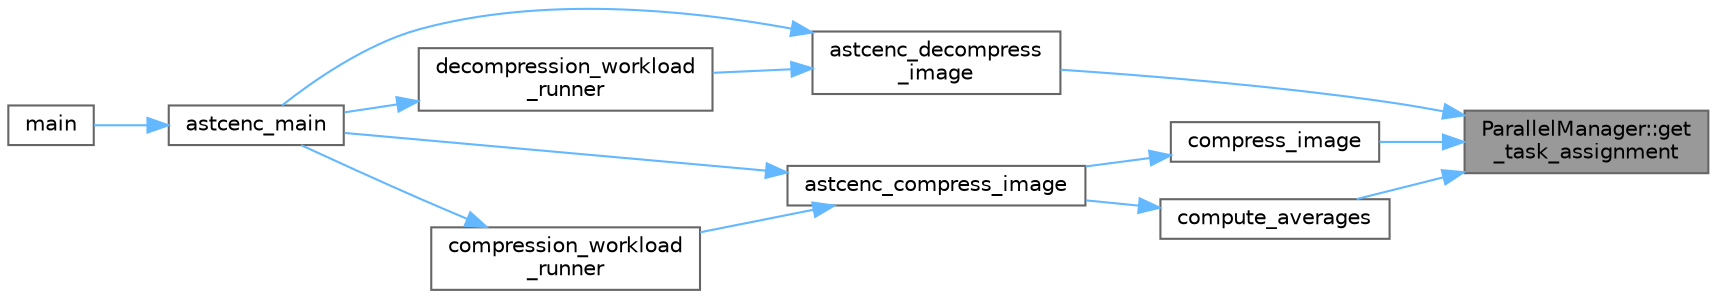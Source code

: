 digraph "ParallelManager::get_task_assignment"
{
 // LATEX_PDF_SIZE
  bgcolor="transparent";
  edge [fontname=Helvetica,fontsize=10,labelfontname=Helvetica,labelfontsize=10];
  node [fontname=Helvetica,fontsize=10,shape=box,height=0.2,width=0.4];
  rankdir="RL";
  Node1 [id="Node000001",label="ParallelManager::get\l_task_assignment",height=0.2,width=0.4,color="gray40", fillcolor="grey60", style="filled", fontcolor="black",tooltip="Request a task assignment."];
  Node1 -> Node2 [id="edge13_Node000001_Node000002",dir="back",color="steelblue1",style="solid",tooltip=" "];
  Node2 [id="Node000002",label="astcenc_decompress\l_image",height=0.2,width=0.4,color="grey40", fillcolor="white", style="filled",URL="$astcenc__entry_8cpp.html#a062987fc41b9df7d34d8eb668f29eb21",tooltip="Decompress an image."];
  Node2 -> Node3 [id="edge14_Node000002_Node000003",dir="back",color="steelblue1",style="solid",tooltip=" "];
  Node3 [id="Node000003",label="astcenc_main",height=0.2,width=0.4,color="grey40", fillcolor="white", style="filled",URL="$astcenccli__toplevel_8cpp.html#a073d18880f24fd648661b01d2e20340e",tooltip="Application entry point."];
  Node3 -> Node4 [id="edge15_Node000003_Node000004",dir="back",color="steelblue1",style="solid",tooltip=" "];
  Node4 [id="Node000004",label="main",height=0.2,width=0.4,color="grey40", fillcolor="white", style="filled",URL="$astcenccli__entry_8cpp.html#a3c04138a5bfe5d72780bb7e82a18e627",tooltip=" "];
  Node2 -> Node5 [id="edge16_Node000002_Node000005",dir="back",color="steelblue1",style="solid",tooltip=" "];
  Node5 [id="Node000005",label="decompression_workload\l_runner",height=0.2,width=0.4,color="grey40", fillcolor="white", style="filled",URL="$astcenccli__toplevel_8cpp.html#a02c55a799cc33b39f9d733b1a7e91281",tooltip="Runner callback function for a decompression worker thread."];
  Node5 -> Node3 [id="edge17_Node000005_Node000003",dir="back",color="steelblue1",style="solid",tooltip=" "];
  Node1 -> Node6 [id="edge18_Node000001_Node000006",dir="back",color="steelblue1",style="solid",tooltip=" "];
  Node6 [id="Node000006",label="compress_image",height=0.2,width=0.4,color="grey40", fillcolor="white", style="filled",URL="$astcenc__entry_8cpp.html#acbecfd32ce013d567cac16a877c20f42",tooltip="Compress an image, after any preflight has completed."];
  Node6 -> Node7 [id="edge19_Node000006_Node000007",dir="back",color="steelblue1",style="solid",tooltip=" "];
  Node7 [id="Node000007",label="astcenc_compress_image",height=0.2,width=0.4,color="grey40", fillcolor="white", style="filled",URL="$astcenc__entry_8cpp.html#ad762aa055eed75156c99309158a40e90",tooltip="Compress an image."];
  Node7 -> Node3 [id="edge20_Node000007_Node000003",dir="back",color="steelblue1",style="solid",tooltip=" "];
  Node7 -> Node8 [id="edge21_Node000007_Node000008",dir="back",color="steelblue1",style="solid",tooltip=" "];
  Node8 [id="Node000008",label="compression_workload\l_runner",height=0.2,width=0.4,color="grey40", fillcolor="white", style="filled",URL="$astcenccli__toplevel_8cpp.html#a57bafe66bbd689a53aad2d190fe7a3fa",tooltip="Runner callback function for a compression worker thread."];
  Node8 -> Node3 [id="edge22_Node000008_Node000003",dir="back",color="steelblue1",style="solid",tooltip=" "];
  Node1 -> Node9 [id="edge23_Node000001_Node000009",dir="back",color="steelblue1",style="solid",tooltip=" "];
  Node9 [id="Node000009",label="compute_averages",height=0.2,width=0.4,color="grey40", fillcolor="white", style="filled",URL="$astcenc__entry_8cpp.html#abb4b489d57171cfb1ebe0be7d24ef1d9",tooltip="Compute regional averages in an image."];
  Node9 -> Node7 [id="edge24_Node000009_Node000007",dir="back",color="steelblue1",style="solid",tooltip=" "];
}

